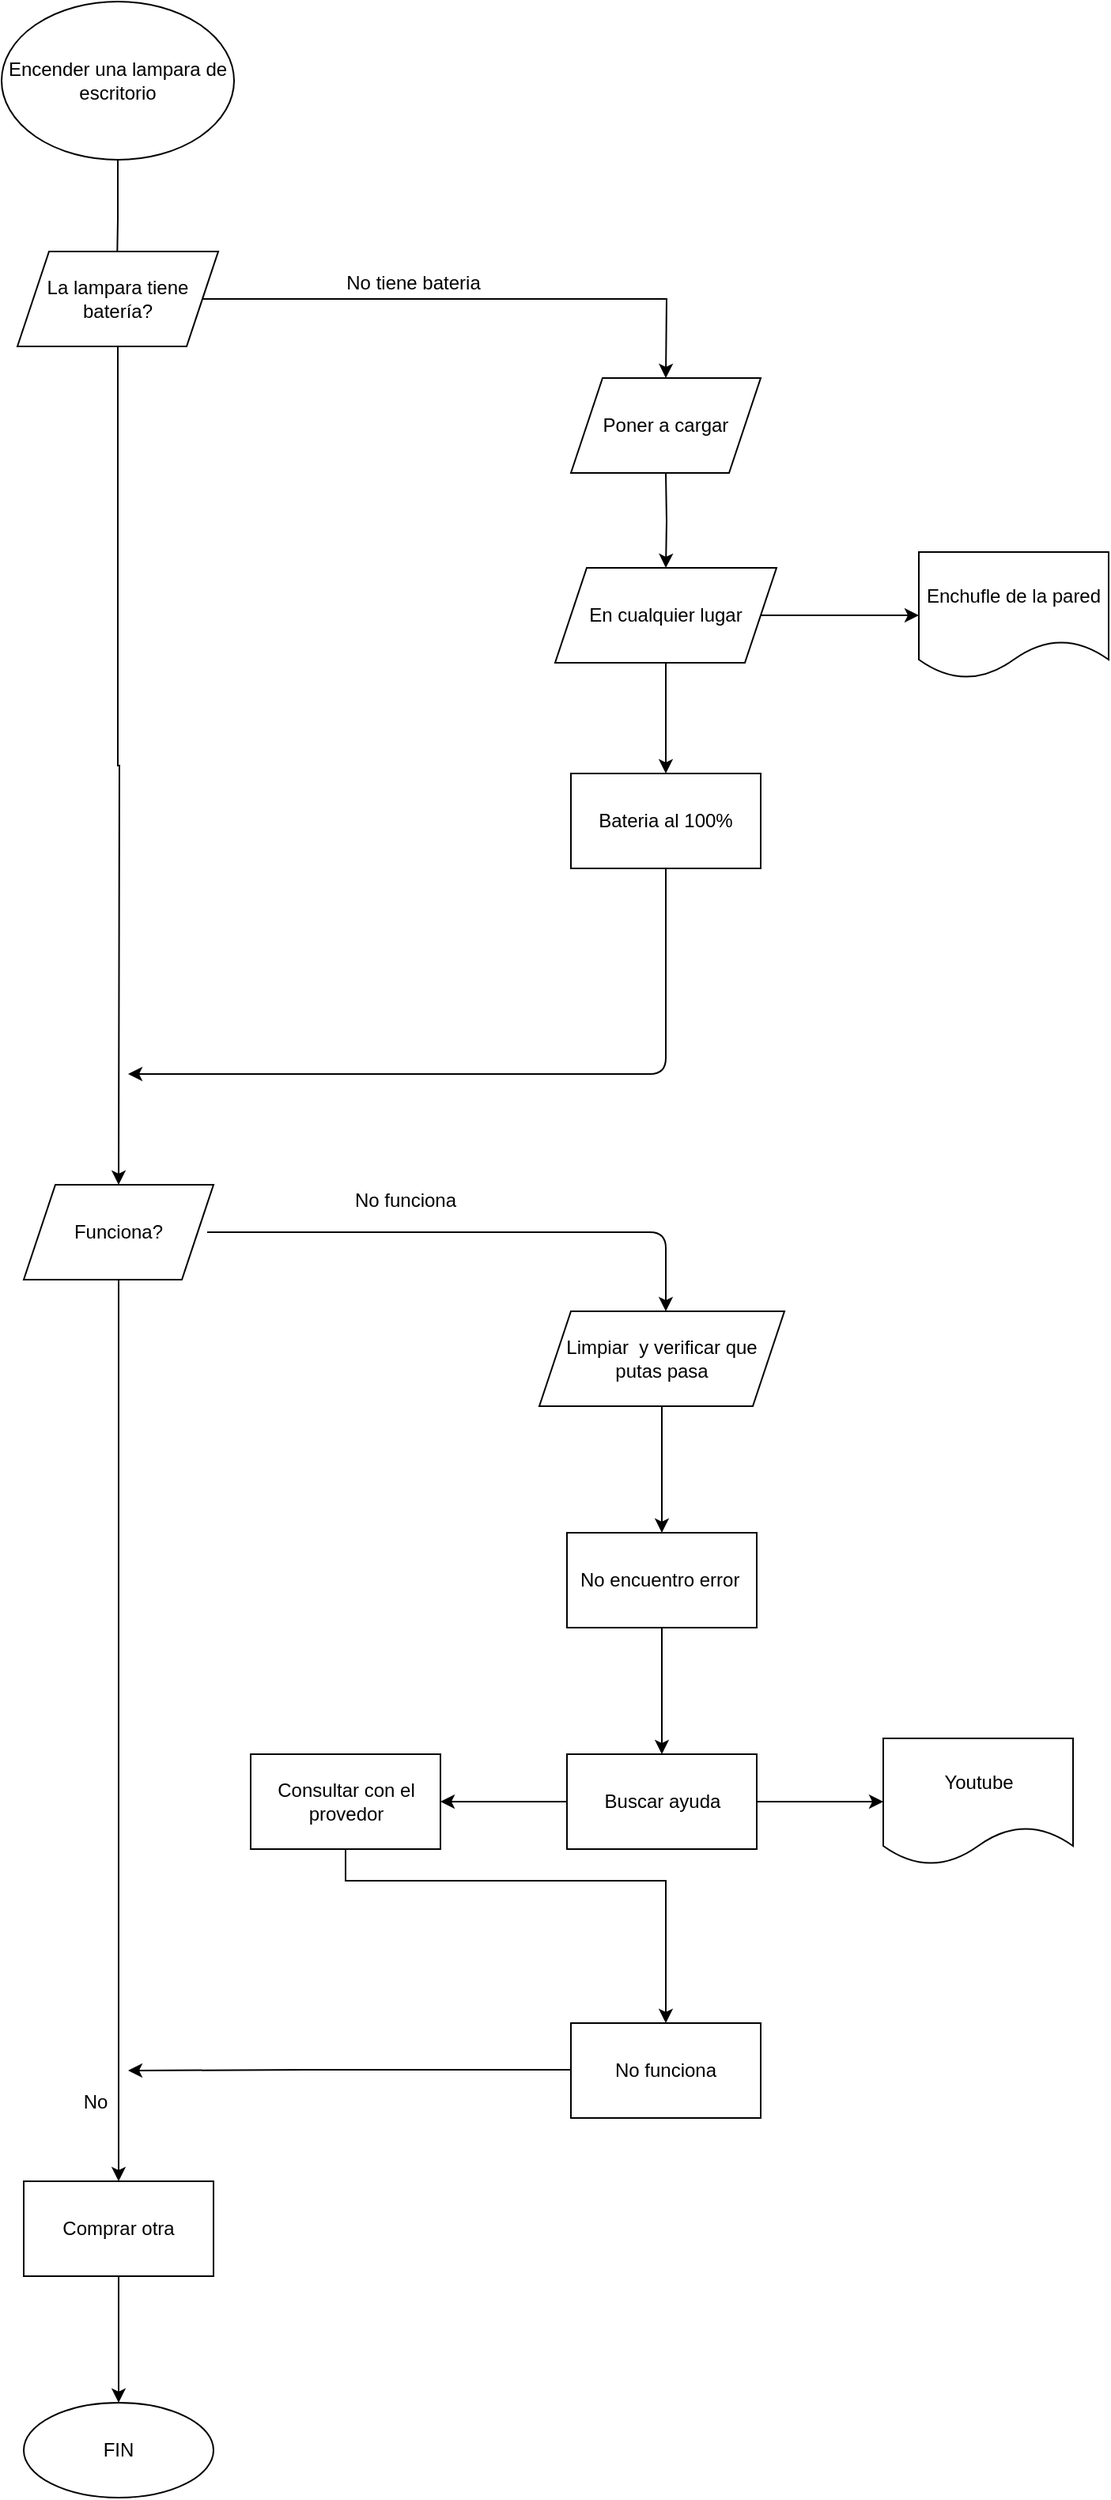 <mxfile version="15.2.5" type="github">
  <diagram id="jJO3wETio5ByXQ1Pjca3" name="Page-1">
    <mxGraphModel dx="868" dy="450" grid="1" gridSize="10" guides="1" tooltips="1" connect="1" arrows="1" fold="1" page="1" pageScale="1" pageWidth="827" pageHeight="1169" math="0" shadow="0">
      <root>
        <mxCell id="0" />
        <mxCell id="1" parent="0" />
        <mxCell id="yWgnl33uVXO1nEddIgM3-5" value="" style="edgeStyle=orthogonalEdgeStyle;rounded=0;orthogonalLoop=1;jettySize=auto;html=1;" edge="1" parent="1" source="yWgnl33uVXO1nEddIgM3-1">
          <mxGeometry relative="1" as="geometry">
            <mxPoint x="413" y="400" as="targetPoint" />
            <Array as="points">
              <mxPoint x="413" y="370" />
              <mxPoint x="413" y="370" />
            </Array>
          </mxGeometry>
        </mxCell>
        <mxCell id="yWgnl33uVXO1nEddIgM3-1" value="Encender una lampara&lt;span style=&quot;white-space: pre&quot;&gt;	&lt;/span&gt;de escritorio" style="ellipse;whiteSpace=wrap;html=1;" vertex="1" parent="1">
          <mxGeometry x="340" y="232" width="147" height="100" as="geometry" />
        </mxCell>
        <mxCell id="yWgnl33uVXO1nEddIgM3-8" value="" style="edgeStyle=orthogonalEdgeStyle;rounded=0;orthogonalLoop=1;jettySize=auto;html=1;" edge="1" parent="1" source="yWgnl33uVXO1nEddIgM3-4">
          <mxGeometry relative="1" as="geometry">
            <mxPoint x="414" y="980" as="targetPoint" />
          </mxGeometry>
        </mxCell>
        <mxCell id="yWgnl33uVXO1nEddIgM3-12" value="" style="edgeStyle=orthogonalEdgeStyle;rounded=0;orthogonalLoop=1;jettySize=auto;html=1;" edge="1" parent="1" source="yWgnl33uVXO1nEddIgM3-4">
          <mxGeometry relative="1" as="geometry">
            <mxPoint x="760" y="470" as="targetPoint" />
          </mxGeometry>
        </mxCell>
        <mxCell id="yWgnl33uVXO1nEddIgM3-4" value="La lampara tiene batería?" style="shape=parallelogram;perimeter=parallelogramPerimeter;whiteSpace=wrap;html=1;fixedSize=1;" vertex="1" parent="1">
          <mxGeometry x="350" y="390" width="127" height="60" as="geometry" />
        </mxCell>
        <mxCell id="yWgnl33uVXO1nEddIgM3-9" value="No tiene bateria" style="text;html=1;align=center;verticalAlign=middle;resizable=0;points=[];autosize=1;strokeColor=none;fillColor=none;" vertex="1" parent="1">
          <mxGeometry x="550" y="400" width="100" height="20" as="geometry" />
        </mxCell>
        <mxCell id="yWgnl33uVXO1nEddIgM3-17" value="" style="edgeStyle=orthogonalEdgeStyle;rounded=0;orthogonalLoop=1;jettySize=auto;html=1;" edge="1" parent="1" target="yWgnl33uVXO1nEddIgM3-16">
          <mxGeometry relative="1" as="geometry">
            <mxPoint x="760" y="530" as="sourcePoint" />
          </mxGeometry>
        </mxCell>
        <mxCell id="yWgnl33uVXO1nEddIgM3-19" value="" style="edgeStyle=orthogonalEdgeStyle;rounded=0;orthogonalLoop=1;jettySize=auto;html=1;" edge="1" parent="1" source="yWgnl33uVXO1nEddIgM3-16" target="yWgnl33uVXO1nEddIgM3-18">
          <mxGeometry relative="1" as="geometry" />
        </mxCell>
        <mxCell id="yWgnl33uVXO1nEddIgM3-22" value="" style="edgeStyle=orthogonalEdgeStyle;rounded=0;orthogonalLoop=1;jettySize=auto;html=1;" edge="1" parent="1" source="yWgnl33uVXO1nEddIgM3-16" target="yWgnl33uVXO1nEddIgM3-21">
          <mxGeometry relative="1" as="geometry" />
        </mxCell>
        <mxCell id="yWgnl33uVXO1nEddIgM3-16" value="En cualquier lugar" style="shape=parallelogram;perimeter=parallelogramPerimeter;whiteSpace=wrap;html=1;fixedSize=1;" vertex="1" parent="1">
          <mxGeometry x="690" y="590" width="140" height="60" as="geometry" />
        </mxCell>
        <mxCell id="yWgnl33uVXO1nEddIgM3-18" value="Enchufle de la pared" style="shape=document;whiteSpace=wrap;html=1;boundedLbl=1;" vertex="1" parent="1">
          <mxGeometry x="920" y="580" width="120" height="80" as="geometry" />
        </mxCell>
        <mxCell id="yWgnl33uVXO1nEddIgM3-21" value="Bateria al 100%" style="whiteSpace=wrap;html=1;" vertex="1" parent="1">
          <mxGeometry x="700" y="720" width="120" height="60" as="geometry" />
        </mxCell>
        <mxCell id="yWgnl33uVXO1nEddIgM3-23" value="" style="endArrow=classic;html=1;exitX=0.5;exitY=1;exitDx=0;exitDy=0;" edge="1" parent="1" source="yWgnl33uVXO1nEddIgM3-21">
          <mxGeometry width="50" height="50" relative="1" as="geometry">
            <mxPoint x="620" y="780" as="sourcePoint" />
            <mxPoint x="420" y="910" as="targetPoint" />
            <Array as="points">
              <mxPoint x="760" y="910" />
              <mxPoint x="740" y="910" />
            </Array>
          </mxGeometry>
        </mxCell>
        <mxCell id="yWgnl33uVXO1nEddIgM3-42" value="" style="edgeStyle=orthogonalEdgeStyle;rounded=0;orthogonalLoop=1;jettySize=auto;html=1;" edge="1" parent="1" source="yWgnl33uVXO1nEddIgM3-26" target="yWgnl33uVXO1nEddIgM3-41">
          <mxGeometry relative="1" as="geometry" />
        </mxCell>
        <mxCell id="yWgnl33uVXO1nEddIgM3-26" value="Funciona?" style="shape=parallelogram;perimeter=parallelogramPerimeter;whiteSpace=wrap;html=1;fixedSize=1;" vertex="1" parent="1">
          <mxGeometry x="354" y="980" width="120" height="60" as="geometry" />
        </mxCell>
        <mxCell id="yWgnl33uVXO1nEddIgM3-27" value="Poner a cargar" style="shape=parallelogram;perimeter=parallelogramPerimeter;whiteSpace=wrap;html=1;fixedSize=1;" vertex="1" parent="1">
          <mxGeometry x="700" y="470" width="120" height="60" as="geometry" />
        </mxCell>
        <mxCell id="yWgnl33uVXO1nEddIgM3-28" value="" style="endArrow=classic;html=1;" edge="1" parent="1">
          <mxGeometry width="50" height="50" relative="1" as="geometry">
            <mxPoint x="470" y="1010" as="sourcePoint" />
            <mxPoint x="760" y="1060" as="targetPoint" />
            <Array as="points">
              <mxPoint x="760" y="1010" />
            </Array>
          </mxGeometry>
        </mxCell>
        <mxCell id="yWgnl33uVXO1nEddIgM3-29" value="No funciona" style="text;html=1;align=center;verticalAlign=middle;resizable=0;points=[];autosize=1;strokeColor=none;fillColor=none;" vertex="1" parent="1">
          <mxGeometry x="555" y="980" width="80" height="20" as="geometry" />
        </mxCell>
        <mxCell id="yWgnl33uVXO1nEddIgM3-32" value="" style="edgeStyle=orthogonalEdgeStyle;rounded=0;orthogonalLoop=1;jettySize=auto;html=1;" edge="1" parent="1" source="yWgnl33uVXO1nEddIgM3-30" target="yWgnl33uVXO1nEddIgM3-31">
          <mxGeometry relative="1" as="geometry" />
        </mxCell>
        <mxCell id="yWgnl33uVXO1nEddIgM3-30" value="Limpiar&amp;nbsp; y verificar que putas pasa&lt;br&gt;" style="shape=parallelogram;perimeter=parallelogramPerimeter;whiteSpace=wrap;html=1;fixedSize=1;" vertex="1" parent="1">
          <mxGeometry x="680" y="1060" width="155" height="60" as="geometry" />
        </mxCell>
        <mxCell id="yWgnl33uVXO1nEddIgM3-34" value="" style="edgeStyle=orthogonalEdgeStyle;rounded=0;orthogonalLoop=1;jettySize=auto;html=1;" edge="1" parent="1" source="yWgnl33uVXO1nEddIgM3-31" target="yWgnl33uVXO1nEddIgM3-33">
          <mxGeometry relative="1" as="geometry" />
        </mxCell>
        <mxCell id="yWgnl33uVXO1nEddIgM3-31" value="No encuentro error&amp;nbsp;" style="whiteSpace=wrap;html=1;" vertex="1" parent="1">
          <mxGeometry x="697.5" y="1200" width="120" height="60" as="geometry" />
        </mxCell>
        <mxCell id="yWgnl33uVXO1nEddIgM3-36" value="" style="edgeStyle=orthogonalEdgeStyle;rounded=0;orthogonalLoop=1;jettySize=auto;html=1;" edge="1" parent="1" source="yWgnl33uVXO1nEddIgM3-33" target="yWgnl33uVXO1nEddIgM3-35">
          <mxGeometry relative="1" as="geometry" />
        </mxCell>
        <mxCell id="yWgnl33uVXO1nEddIgM3-38" value="" style="edgeStyle=orthogonalEdgeStyle;rounded=0;orthogonalLoop=1;jettySize=auto;html=1;" edge="1" parent="1" source="yWgnl33uVXO1nEddIgM3-33" target="yWgnl33uVXO1nEddIgM3-37">
          <mxGeometry relative="1" as="geometry" />
        </mxCell>
        <mxCell id="yWgnl33uVXO1nEddIgM3-33" value="Buscar ayuda" style="whiteSpace=wrap;html=1;" vertex="1" parent="1">
          <mxGeometry x="697.5" y="1340" width="120" height="60" as="geometry" />
        </mxCell>
        <mxCell id="yWgnl33uVXO1nEddIgM3-35" value="Youtube" style="shape=document;whiteSpace=wrap;html=1;boundedLbl=1;" vertex="1" parent="1">
          <mxGeometry x="897.5" y="1330" width="120" height="80" as="geometry" />
        </mxCell>
        <mxCell id="yWgnl33uVXO1nEddIgM3-45" value="" style="edgeStyle=orthogonalEdgeStyle;rounded=0;orthogonalLoop=1;jettySize=auto;html=1;" edge="1" parent="1" source="yWgnl33uVXO1nEddIgM3-37">
          <mxGeometry relative="1" as="geometry">
            <mxPoint x="760" y="1510" as="targetPoint" />
            <Array as="points">
              <mxPoint x="558" y="1420" />
              <mxPoint x="760" y="1420" />
            </Array>
          </mxGeometry>
        </mxCell>
        <mxCell id="yWgnl33uVXO1nEddIgM3-37" value="Consultar con el provedor" style="whiteSpace=wrap;html=1;" vertex="1" parent="1">
          <mxGeometry x="497.5" y="1340" width="120" height="60" as="geometry" />
        </mxCell>
        <mxCell id="yWgnl33uVXO1nEddIgM3-50" value="" style="edgeStyle=orthogonalEdgeStyle;rounded=0;orthogonalLoop=1;jettySize=auto;html=1;" edge="1" parent="1" source="yWgnl33uVXO1nEddIgM3-41" target="yWgnl33uVXO1nEddIgM3-49">
          <mxGeometry relative="1" as="geometry" />
        </mxCell>
        <mxCell id="yWgnl33uVXO1nEddIgM3-41" value="Comprar otra" style="whiteSpace=wrap;html=1;" vertex="1" parent="1">
          <mxGeometry x="354" y="1610" width="120" height="60" as="geometry" />
        </mxCell>
        <mxCell id="yWgnl33uVXO1nEddIgM3-44" value="No funciona" style="whiteSpace=wrap;html=1;" vertex="1" parent="1">
          <mxGeometry x="700" y="1510" width="120" height="60" as="geometry" />
        </mxCell>
        <mxCell id="yWgnl33uVXO1nEddIgM3-46" value="" style="endArrow=classic;html=1;" edge="1" parent="1">
          <mxGeometry width="50" height="50" relative="1" as="geometry">
            <mxPoint x="700" y="1539.5" as="sourcePoint" />
            <mxPoint x="420" y="1540" as="targetPoint" />
            <Array as="points">
              <mxPoint x="542.5" y="1539.5" />
            </Array>
          </mxGeometry>
        </mxCell>
        <mxCell id="yWgnl33uVXO1nEddIgM3-47" value="No" style="text;html=1;align=center;verticalAlign=middle;resizable=0;points=[];autosize=1;strokeColor=none;fillColor=none;" vertex="1" parent="1">
          <mxGeometry x="384" y="1550" width="30" height="20" as="geometry" />
        </mxCell>
        <mxCell id="yWgnl33uVXO1nEddIgM3-49" value="FIN" style="ellipse;whiteSpace=wrap;html=1;" vertex="1" parent="1">
          <mxGeometry x="354" y="1750" width="120" height="60" as="geometry" />
        </mxCell>
      </root>
    </mxGraphModel>
  </diagram>
</mxfile>
